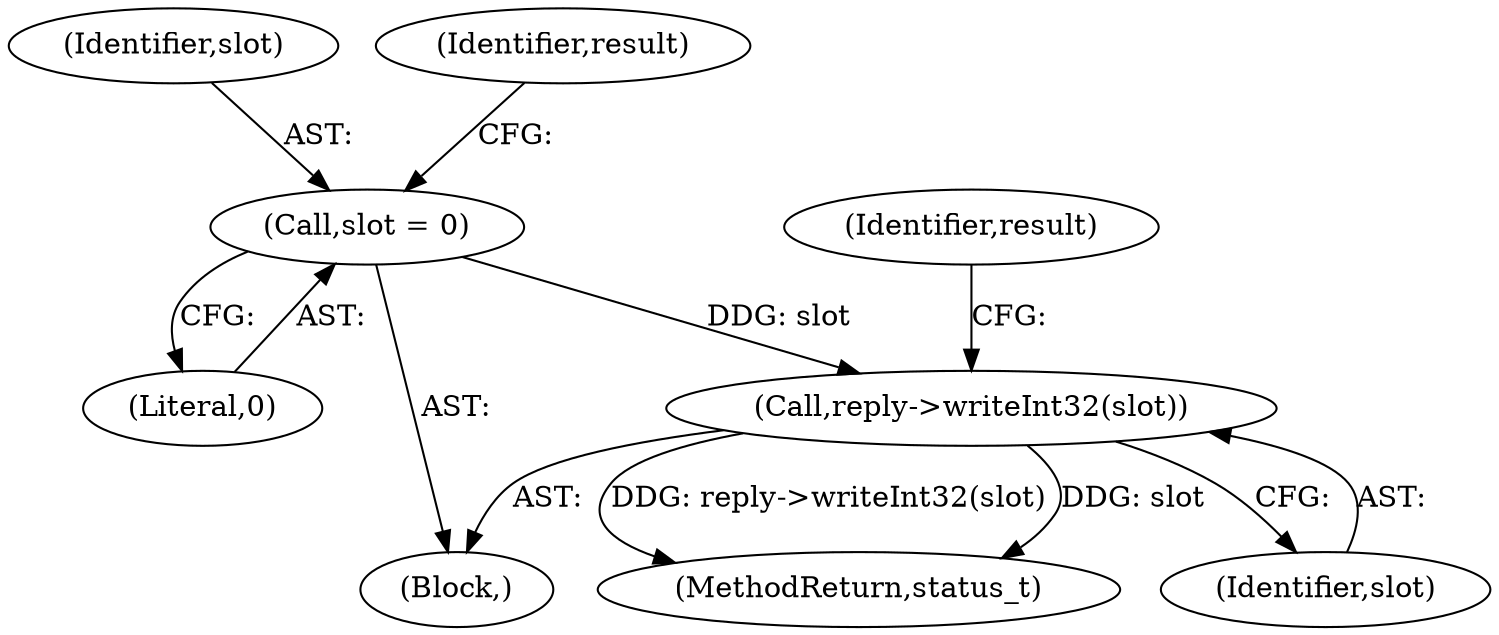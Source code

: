 digraph "0_Android_a30d7d90c4f718e46fb41a99b3d52800e1011b73_0@API" {
"1000321" [label="(Call,reply->writeInt32(slot))"];
"1000311" [label="(Call,slot = 0)"];
"1000596" [label="(MethodReturn,status_t)"];
"1000313" [label="(Literal,0)"];
"1000321" [label="(Call,reply->writeInt32(slot))"];
"1000324" [label="(Identifier,result)"];
"1000312" [label="(Identifier,slot)"];
"1000316" [label="(Identifier,result)"];
"1000311" [label="(Call,slot = 0)"];
"1000297" [label="(Block,)"];
"1000322" [label="(Identifier,slot)"];
"1000321" -> "1000297"  [label="AST: "];
"1000321" -> "1000322"  [label="CFG: "];
"1000322" -> "1000321"  [label="AST: "];
"1000324" -> "1000321"  [label="CFG: "];
"1000321" -> "1000596"  [label="DDG: slot"];
"1000321" -> "1000596"  [label="DDG: reply->writeInt32(slot)"];
"1000311" -> "1000321"  [label="DDG: slot"];
"1000311" -> "1000297"  [label="AST: "];
"1000311" -> "1000313"  [label="CFG: "];
"1000312" -> "1000311"  [label="AST: "];
"1000313" -> "1000311"  [label="AST: "];
"1000316" -> "1000311"  [label="CFG: "];
}
